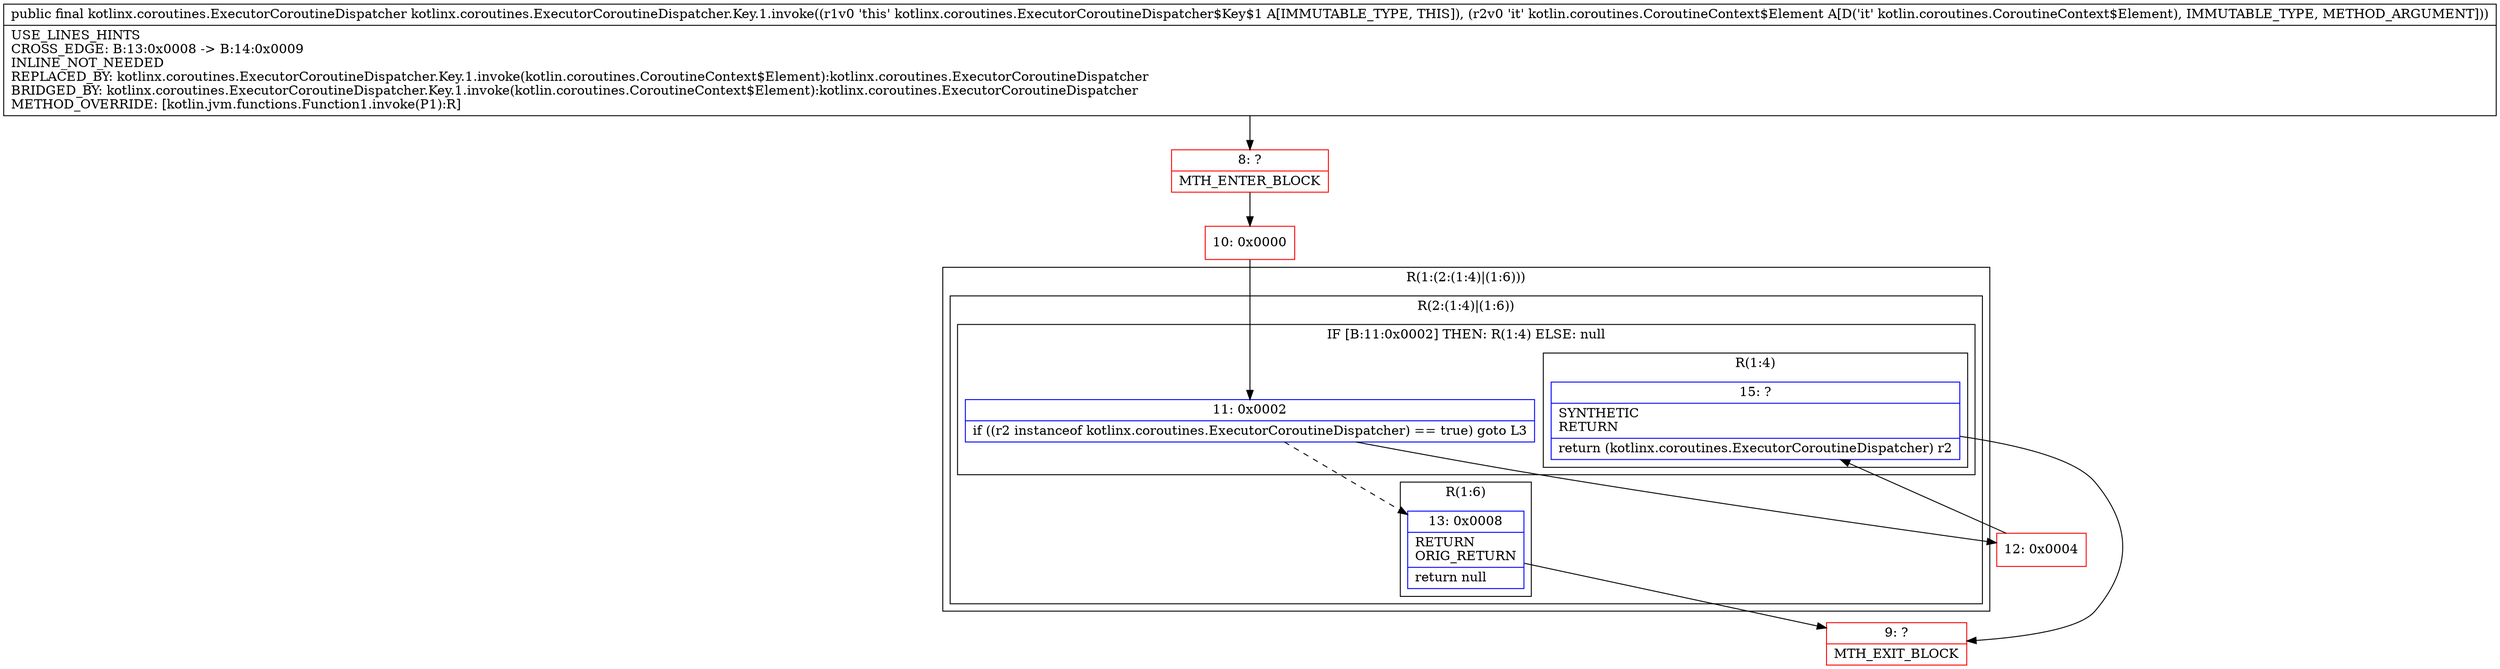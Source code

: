 digraph "CFG forkotlinx.coroutines.ExecutorCoroutineDispatcher.Key.1.invoke(Lkotlin\/coroutines\/CoroutineContext$Element;)Lkotlinx\/coroutines\/ExecutorCoroutineDispatcher;" {
subgraph cluster_Region_297352833 {
label = "R(1:(2:(1:4)|(1:6)))";
node [shape=record,color=blue];
subgraph cluster_Region_683584853 {
label = "R(2:(1:4)|(1:6))";
node [shape=record,color=blue];
subgraph cluster_IfRegion_1566693368 {
label = "IF [B:11:0x0002] THEN: R(1:4) ELSE: null";
node [shape=record,color=blue];
Node_11 [shape=record,label="{11\:\ 0x0002|if ((r2 instanceof kotlinx.coroutines.ExecutorCoroutineDispatcher) == true) goto L3\l}"];
subgraph cluster_Region_1530358372 {
label = "R(1:4)";
node [shape=record,color=blue];
Node_15 [shape=record,label="{15\:\ ?|SYNTHETIC\lRETURN\l|return (kotlinx.coroutines.ExecutorCoroutineDispatcher) r2\l}"];
}
}
subgraph cluster_Region_60955317 {
label = "R(1:6)";
node [shape=record,color=blue];
Node_13 [shape=record,label="{13\:\ 0x0008|RETURN\lORIG_RETURN\l|return null\l}"];
}
}
}
Node_8 [shape=record,color=red,label="{8\:\ ?|MTH_ENTER_BLOCK\l}"];
Node_10 [shape=record,color=red,label="{10\:\ 0x0000}"];
Node_12 [shape=record,color=red,label="{12\:\ 0x0004}"];
Node_9 [shape=record,color=red,label="{9\:\ ?|MTH_EXIT_BLOCK\l}"];
MethodNode[shape=record,label="{public final kotlinx.coroutines.ExecutorCoroutineDispatcher kotlinx.coroutines.ExecutorCoroutineDispatcher.Key.1.invoke((r1v0 'this' kotlinx.coroutines.ExecutorCoroutineDispatcher$Key$1 A[IMMUTABLE_TYPE, THIS]), (r2v0 'it' kotlin.coroutines.CoroutineContext$Element A[D('it' kotlin.coroutines.CoroutineContext$Element), IMMUTABLE_TYPE, METHOD_ARGUMENT]))  | USE_LINES_HINTS\lCROSS_EDGE: B:13:0x0008 \-\> B:14:0x0009\lINLINE_NOT_NEEDED\lREPLACED_BY: kotlinx.coroutines.ExecutorCoroutineDispatcher.Key.1.invoke(kotlin.coroutines.CoroutineContext$Element):kotlinx.coroutines.ExecutorCoroutineDispatcher\lBRIDGED_BY: kotlinx.coroutines.ExecutorCoroutineDispatcher.Key.1.invoke(kotlin.coroutines.CoroutineContext$Element):kotlinx.coroutines.ExecutorCoroutineDispatcher\lMETHOD_OVERRIDE: [kotlin.jvm.functions.Function1.invoke(P1):R]\l}"];
MethodNode -> Node_8;Node_11 -> Node_12;
Node_11 -> Node_13[style=dashed];
Node_15 -> Node_9;
Node_13 -> Node_9;
Node_8 -> Node_10;
Node_10 -> Node_11;
Node_12 -> Node_15;
}

